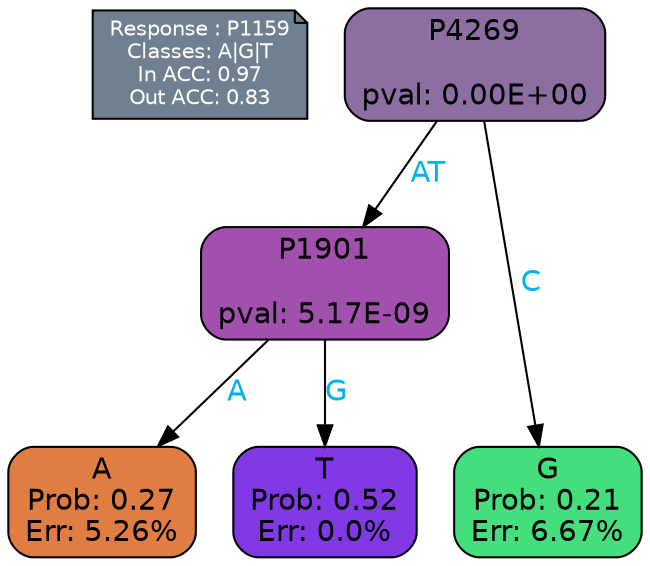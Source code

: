 digraph Tree {
node [shape=box, style="filled, rounded", color="black", fontname=helvetica] ;
graph [ranksep=equally, splines=polylines, bgcolor=transparent, dpi=600] ;
edge [fontname=helvetica] ;
LEGEND [label="Response : P1159
Classes: A|G|T
In ACC: 0.97
Out ACC: 0.83
",shape=note,align=left,style=filled,fillcolor="slategray",fontcolor="white",fontsize=10];1 [label="P4269

pval: 0.00E+00", fillcolor="#8d6ea3"] ;
2 [label="P1901

pval: 5.17E-09", fillcolor="#a150ad"] ;
3 [label="A
Prob: 0.27
Err: 5.26%", fillcolor="#df7d42"] ;
4 [label="T
Prob: 0.52
Err: 0.0%", fillcolor="#8139e5"] ;
5 [label="G
Prob: 0.21
Err: 6.67%", fillcolor="#44de7c"] ;
1 -> 2 [label="AT",fontcolor=deepskyblue2] ;
1 -> 5 [label="C",fontcolor=deepskyblue2] ;
2 -> 3 [label="A",fontcolor=deepskyblue2] ;
2 -> 4 [label="G",fontcolor=deepskyblue2] ;
{rank = same; 3;4;5;}{rank = same; LEGEND;1;}}